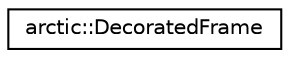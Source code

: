 digraph "Graphical Class Hierarchy"
{
 // LATEX_PDF_SIZE
  edge [fontname="Helvetica",fontsize="10",labelfontname="Helvetica",labelfontsize="10"];
  node [fontname="Helvetica",fontsize="10",shape=record];
  rankdir="LR";
  Node0 [label="arctic::DecoratedFrame",height=0.2,width=0.4,color="black", fillcolor="white", style="filled",URL="$classarctic_1_1_decorated_frame.html",tooltip=" "];
}
